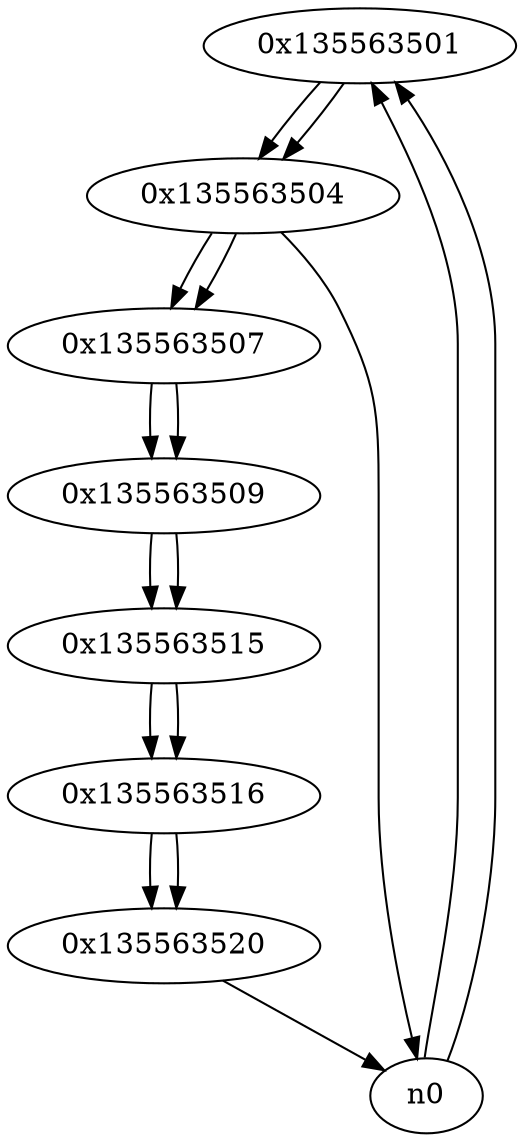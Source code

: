 digraph G{
/* nodes */
  n1 [label="0x135563501"]
  n2 [label="0x135563504"]
  n3 [label="0x135563507"]
  n4 [label="0x135563509"]
  n5 [label="0x135563515"]
  n6 [label="0x135563516"]
  n7 [label="0x135563520"]
/* edges */
n1 -> n2;
n0 -> n1;
n0 -> n1;
n2 -> n3;
n2 -> n0;
n1 -> n2;
n3 -> n4;
n2 -> n3;
n4 -> n5;
n3 -> n4;
n5 -> n6;
n4 -> n5;
n6 -> n7;
n5 -> n6;
n7 -> n0;
n6 -> n7;
}
